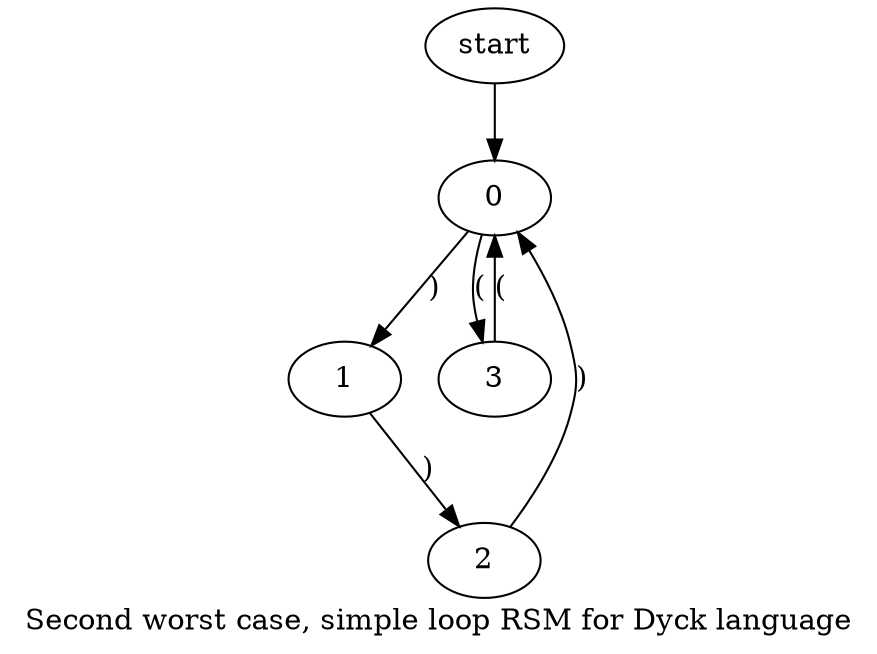 digraph Input {
    label="Second worst case, simple loop RSM for Dyck language"
    start -> 0;
	0 -> 1 [label = ")"];
	1 -> 2 [label = ")"];
	2 -> 0 [label = ")"];

	0 -> 3 [label = "("];
	3 -> 0 [label = "("];
}